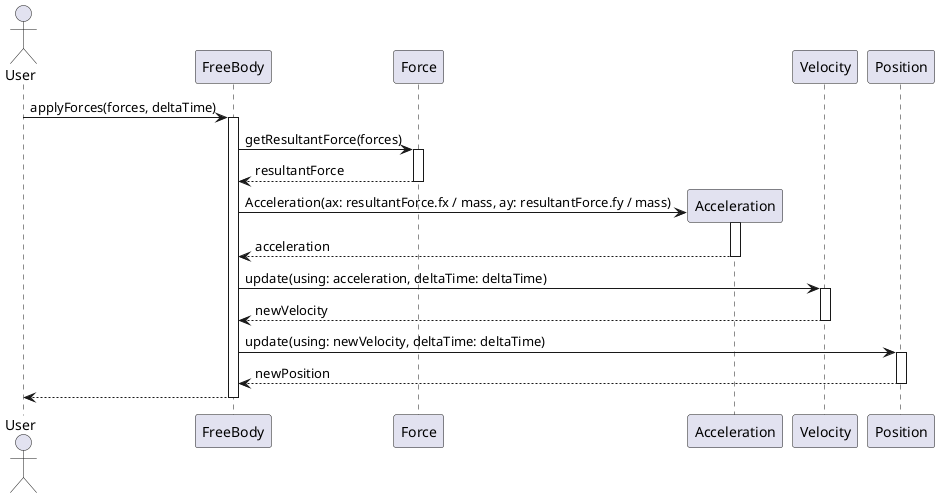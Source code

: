 @startuml
actor User

User -> FreeBody: applyForces(forces, deltaTime)
activate FreeBody

FreeBody -> Force: getResultantForce(forces)
activate Force
return resultantForce

FreeBody -> Acceleration **: Acceleration(ax: resultantForce.fx / mass, ay: resultantForce.fy / mass)
activate Acceleration
return acceleration

FreeBody -> Velocity: update(using: acceleration, deltaTime: deltaTime)
activate Velocity
return newVelocity

FreeBody -> Position: update(using: newVelocity, deltaTime: deltaTime)
activate Position
return newPosition

return

@enduml